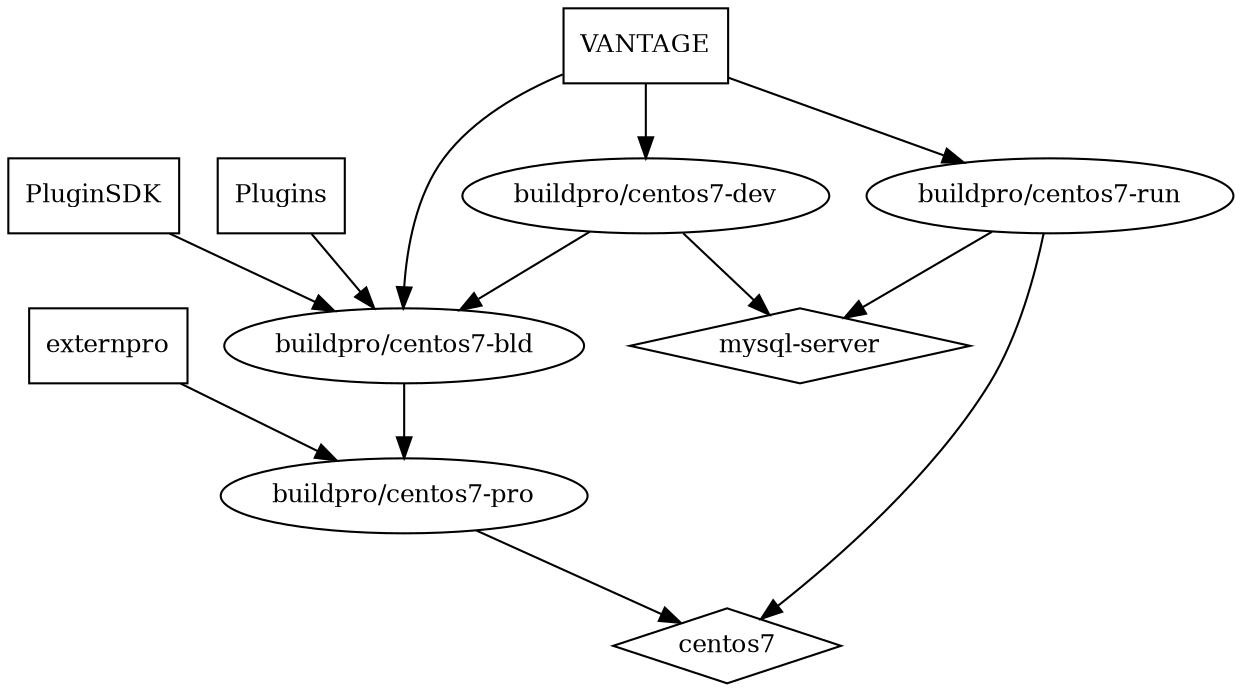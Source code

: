digraph GG {
  node [fontsize=12];
  "centos7" [shape=diamond];
  "mysql-server" [shape=diamond];
  "externpro" [shape=box];
  "PluginSDK" [shape=box];
  "Plugins" [shape=box];
  "VANTAGE" [shape=box];
  "buildpro/centos7-run" -> "centos7";
  "buildpro/centos7-pro" -> "centos7";
  "buildpro/centos7-bld" -> "buildpro/centos7-pro";
  "buildpro/centos7-dev" -> "buildpro/centos7-bld";
  "buildpro/centos7-dev" -> "mysql-server";
  "buildpro/centos7-run" -> "mysql-server";
  "externpro" -> "buildpro/centos7-pro";
  "PluginSDK" -> "buildpro/centos7-bld";
  "Plugins" -> "buildpro/centos7-bld";
  "VANTAGE" -> "buildpro/centos7-bld";
  "VANTAGE" -> "buildpro/centos7-dev";
  "VANTAGE" -> "buildpro/centos7-run";
}
